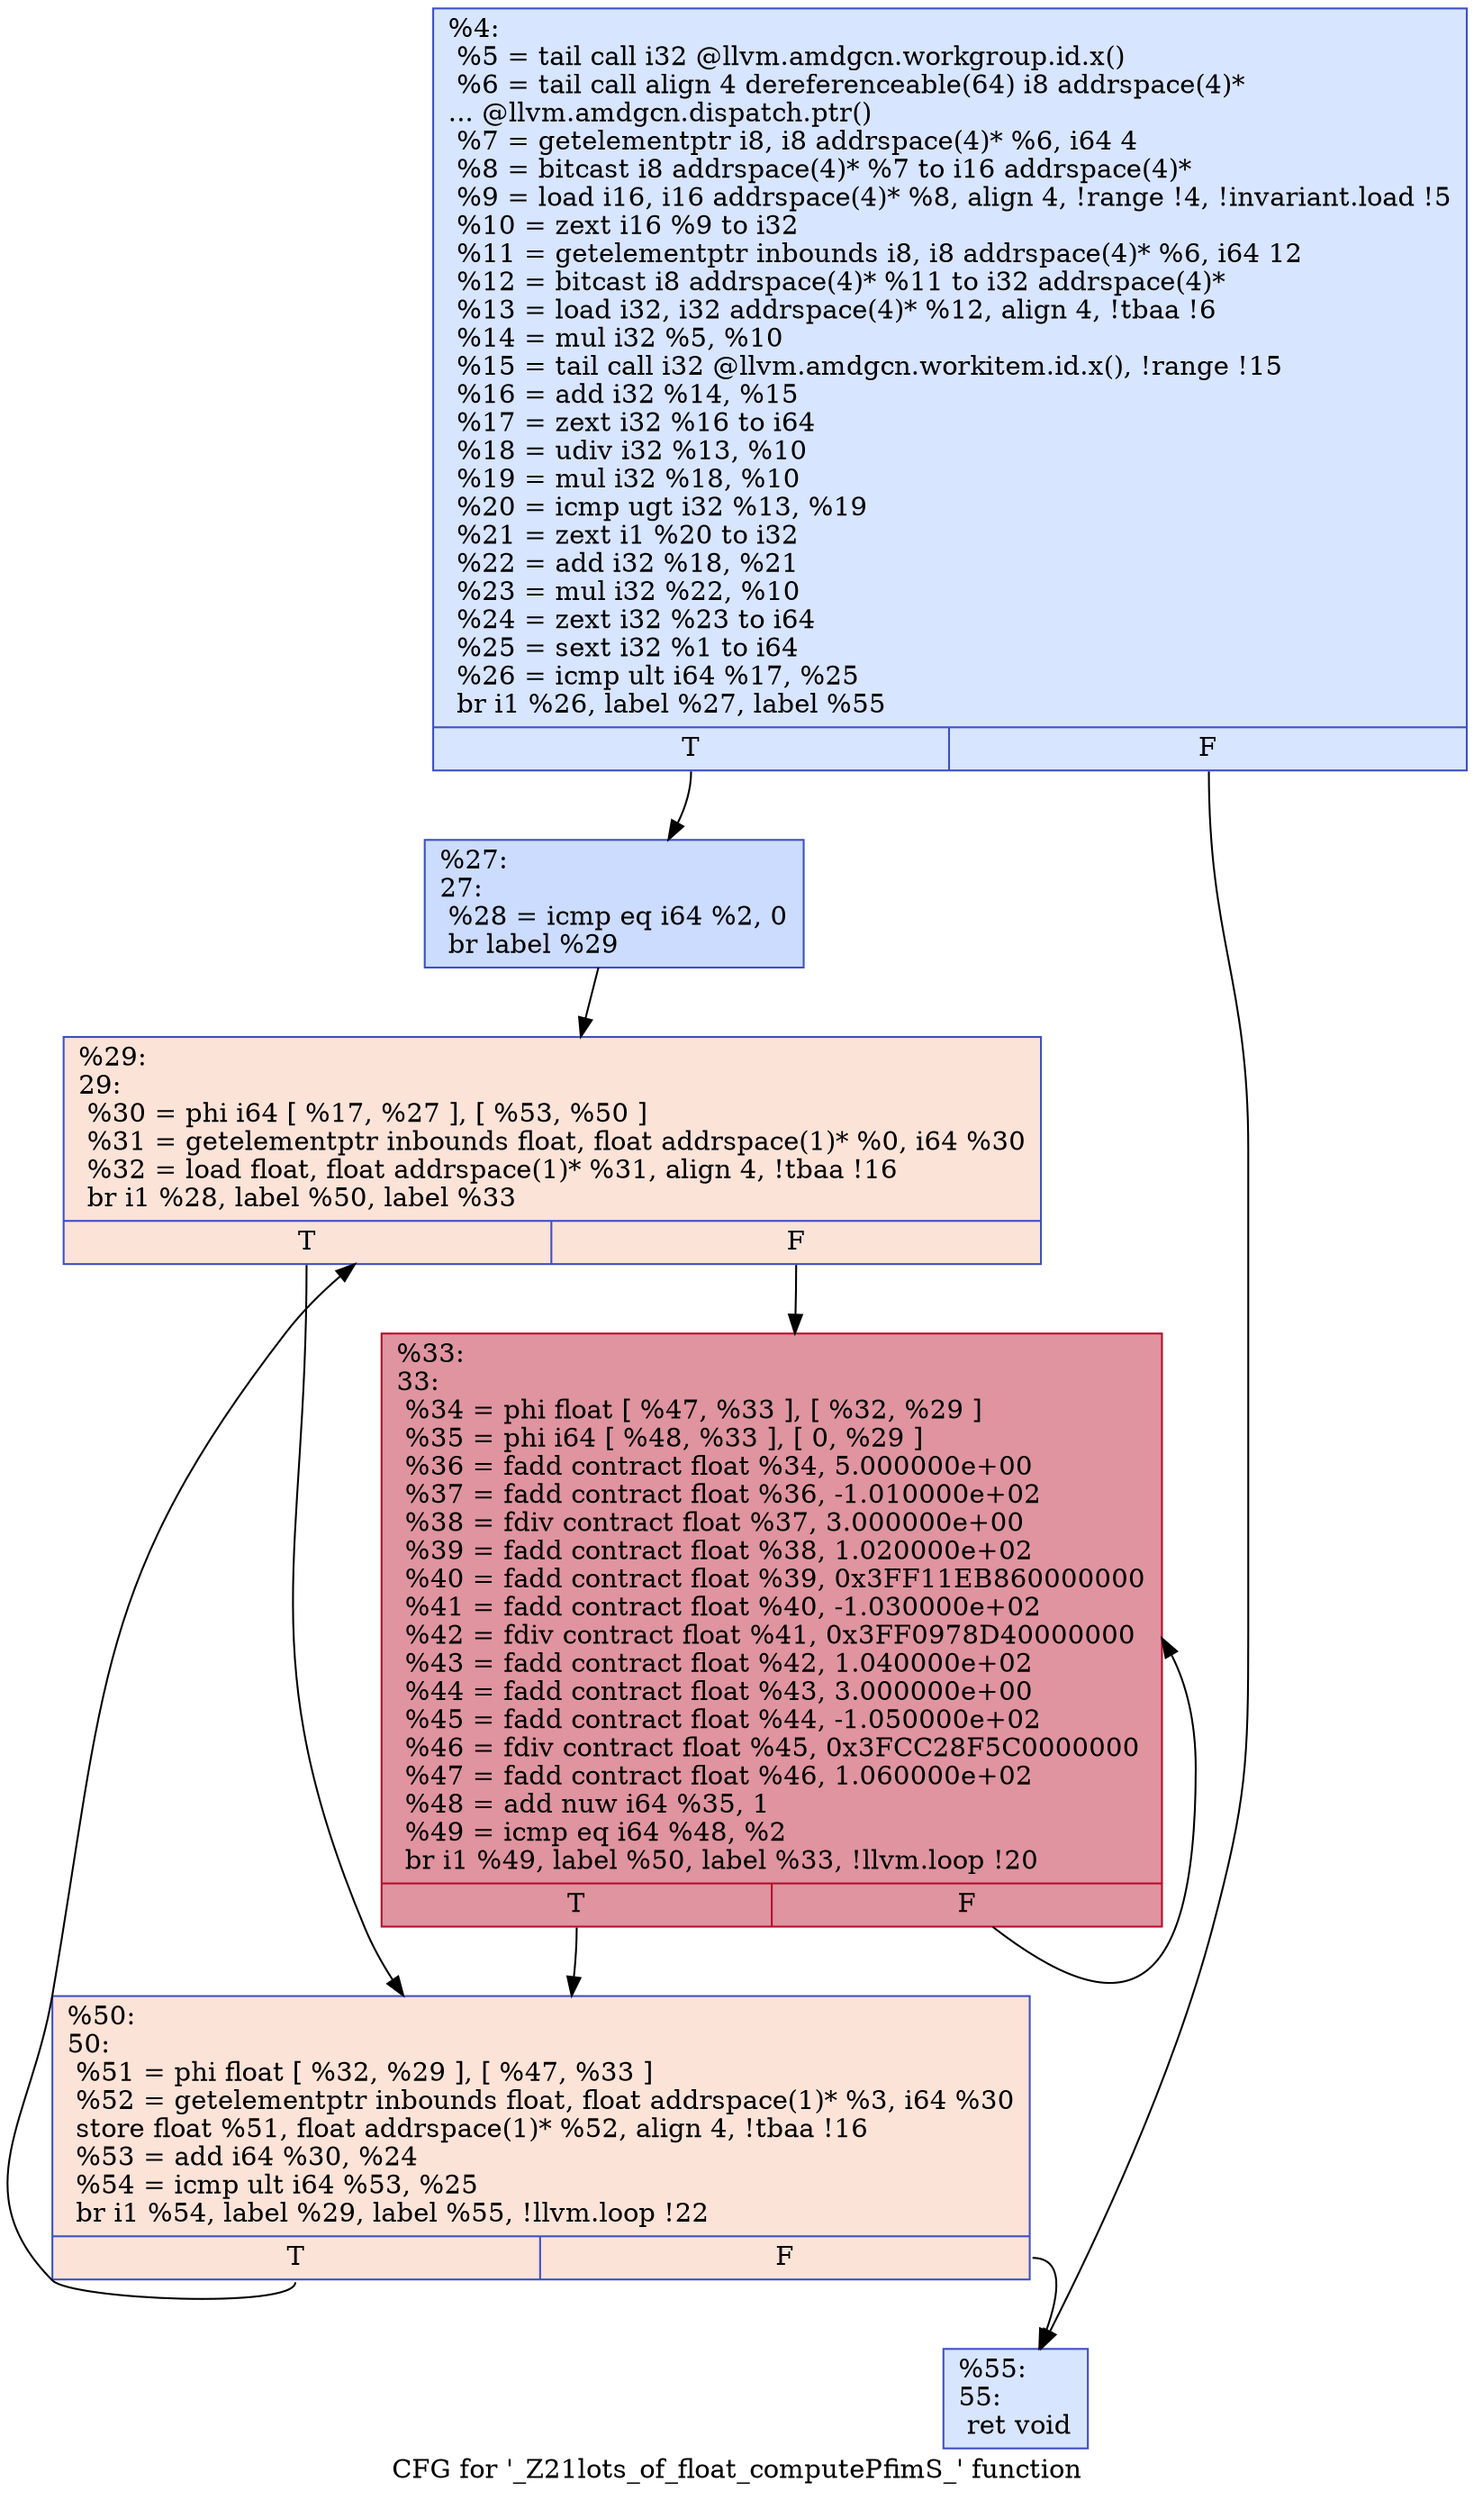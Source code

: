digraph "CFG for '_Z21lots_of_float_computePfimS_' function" {
	label="CFG for '_Z21lots_of_float_computePfimS_' function";

	Node0x60fc8b0 [shape=record,color="#3d50c3ff", style=filled, fillcolor="#a7c5fe70",label="{%4:\l  %5 = tail call i32 @llvm.amdgcn.workgroup.id.x()\l  %6 = tail call align 4 dereferenceable(64) i8 addrspace(4)*\l... @llvm.amdgcn.dispatch.ptr()\l  %7 = getelementptr i8, i8 addrspace(4)* %6, i64 4\l  %8 = bitcast i8 addrspace(4)* %7 to i16 addrspace(4)*\l  %9 = load i16, i16 addrspace(4)* %8, align 4, !range !4, !invariant.load !5\l  %10 = zext i16 %9 to i32\l  %11 = getelementptr inbounds i8, i8 addrspace(4)* %6, i64 12\l  %12 = bitcast i8 addrspace(4)* %11 to i32 addrspace(4)*\l  %13 = load i32, i32 addrspace(4)* %12, align 4, !tbaa !6\l  %14 = mul i32 %5, %10\l  %15 = tail call i32 @llvm.amdgcn.workitem.id.x(), !range !15\l  %16 = add i32 %14, %15\l  %17 = zext i32 %16 to i64\l  %18 = udiv i32 %13, %10\l  %19 = mul i32 %18, %10\l  %20 = icmp ugt i32 %13, %19\l  %21 = zext i1 %20 to i32\l  %22 = add i32 %18, %21\l  %23 = mul i32 %22, %10\l  %24 = zext i32 %23 to i64\l  %25 = sext i32 %1 to i64\l  %26 = icmp ult i64 %17, %25\l  br i1 %26, label %27, label %55\l|{<s0>T|<s1>F}}"];
	Node0x60fc8b0:s0 -> Node0x60fefe0;
	Node0x60fc8b0:s1 -> Node0x60ff070;
	Node0x60fefe0 [shape=record,color="#3d50c3ff", style=filled, fillcolor="#8caffe70",label="{%27:\l27:                                               \l  %28 = icmp eq i64 %2, 0\l  br label %29\l}"];
	Node0x60fefe0 -> Node0x60ff240;
	Node0x60ff240 [shape=record,color="#3d50c3ff", style=filled, fillcolor="#f6bfa670",label="{%29:\l29:                                               \l  %30 = phi i64 [ %17, %27 ], [ %53, %50 ]\l  %31 = getelementptr inbounds float, float addrspace(1)* %0, i64 %30\l  %32 = load float, float addrspace(1)* %31, align 4, !tbaa !16\l  br i1 %28, label %50, label %33\l|{<s0>T|<s1>F}}"];
	Node0x60ff240:s0 -> Node0x60ff330;
	Node0x60ff240:s1 -> Node0x60fea20;
	Node0x60fea20 [shape=record,color="#b70d28ff", style=filled, fillcolor="#b70d2870",label="{%33:\l33:                                               \l  %34 = phi float [ %47, %33 ], [ %32, %29 ]\l  %35 = phi i64 [ %48, %33 ], [ 0, %29 ]\l  %36 = fadd contract float %34, 5.000000e+00\l  %37 = fadd contract float %36, -1.010000e+02\l  %38 = fdiv contract float %37, 3.000000e+00\l  %39 = fadd contract float %38, 1.020000e+02\l  %40 = fadd contract float %39, 0x3FF11EB860000000\l  %41 = fadd contract float %40, -1.030000e+02\l  %42 = fdiv contract float %41, 0x3FF0978D40000000\l  %43 = fadd contract float %42, 1.040000e+02\l  %44 = fadd contract float %43, 3.000000e+00\l  %45 = fadd contract float %44, -1.050000e+02\l  %46 = fdiv contract float %45, 0x3FCC28F5C0000000\l  %47 = fadd contract float %46, 1.060000e+02\l  %48 = add nuw i64 %35, 1\l  %49 = icmp eq i64 %48, %2\l  br i1 %49, label %50, label %33, !llvm.loop !20\l|{<s0>T|<s1>F}}"];
	Node0x60fea20:s0 -> Node0x60ff330;
	Node0x60fea20:s1 -> Node0x60fea20;
	Node0x60ff330 [shape=record,color="#3d50c3ff", style=filled, fillcolor="#f6bfa670",label="{%50:\l50:                                               \l  %51 = phi float [ %32, %29 ], [ %47, %33 ]\l  %52 = getelementptr inbounds float, float addrspace(1)* %3, i64 %30\l  store float %51, float addrspace(1)* %52, align 4, !tbaa !16\l  %53 = add i64 %30, %24\l  %54 = icmp ult i64 %53, %25\l  br i1 %54, label %29, label %55, !llvm.loop !22\l|{<s0>T|<s1>F}}"];
	Node0x60ff330:s0 -> Node0x60ff240;
	Node0x60ff330:s1 -> Node0x60ff070;
	Node0x60ff070 [shape=record,color="#3d50c3ff", style=filled, fillcolor="#a7c5fe70",label="{%55:\l55:                                               \l  ret void\l}"];
}
